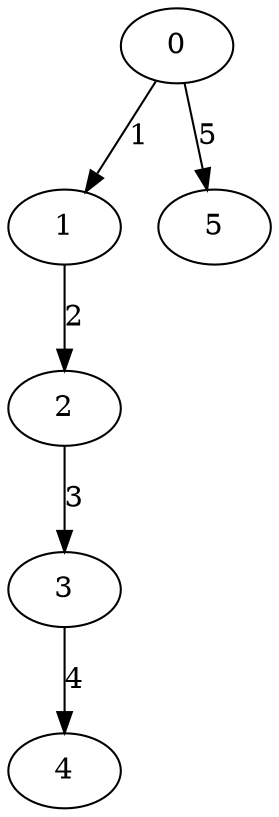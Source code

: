 digraph G {
0 -> 1 [label = "1"];
0 -> 5 [label = "5"];
1 -> 2 [label = "2"];
2 -> 3 [label = "3"];
3 -> 4 [label = "4"];
}